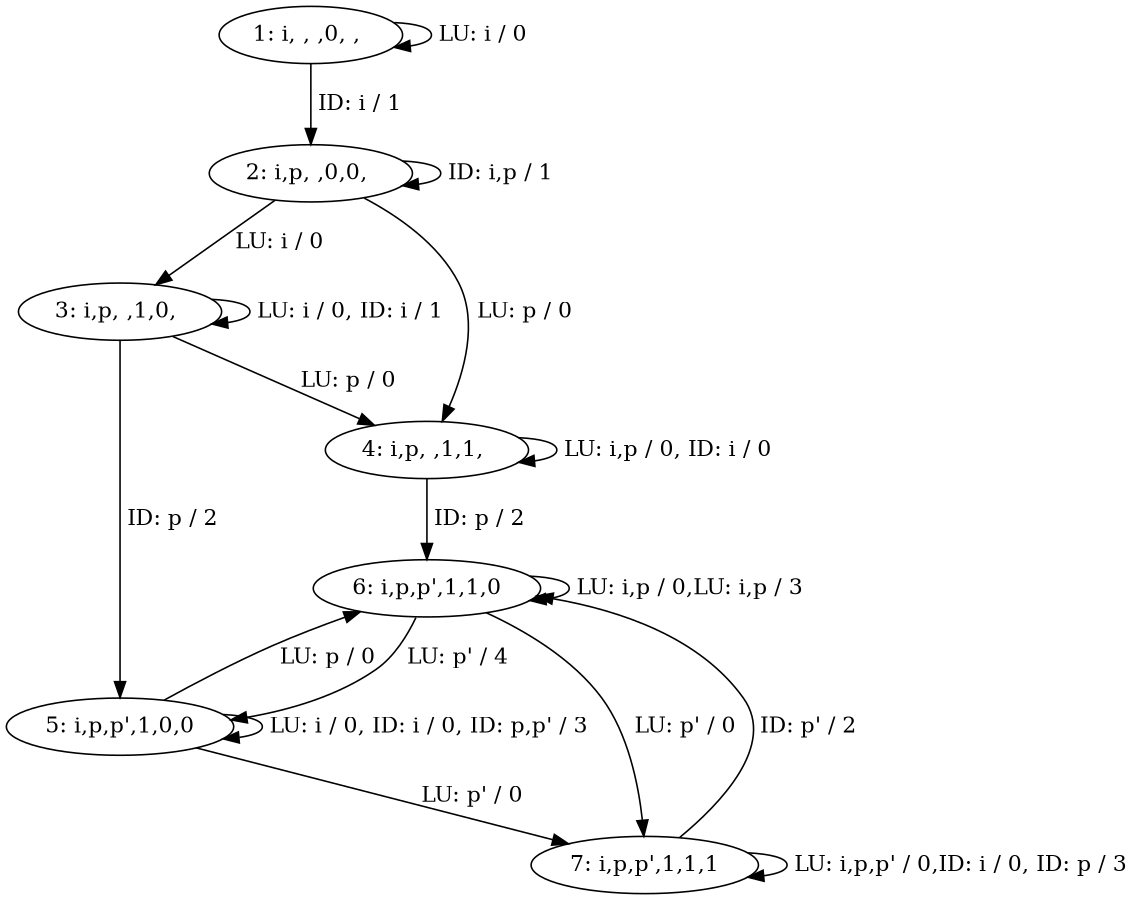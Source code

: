 digraph HN_states {
size = "9,6"
1 [shape = oval, label = "1: i, , ,0, , "]
2 [shape = oval, label = "2: i,p, ,0,0, "]
3 [shape = oval, label = "3: i,p, ,1,0, "]
4 [shape = oval, label = "4: i,p, ,1,1, "]
5 [shape = oval, label = "5: i,p,p',1,0,0"]
6 [shape = oval, label = "6: i,p,p',1,1,0"]
7 [shape = oval, label = "7: i,p,p',1,1,1"]

1 -> 2 [label = " ID: i / 1"]
1 -> 1 [label = " LU: i / 0"]


2 -> 3 [label = " LU: i / 0"]
2 -> 4 [label = " LU: p / 0"]
2 -> 2 [label = " ID: i,p / 1"]

3 -> 3 [label = " LU: i / 0, ID: i / 1"]
3 -> 4 [label = " LU: p / 0"]
3 -> 5 [label = " ID: p / 2"]

4 -> 4 [label = " LU: i,p / 0, ID: i / 0"]
4 -> 6 [label = " ID: p / 2"]


5 -> 5 [label = " LU: i / 0, ID: i / 0, ID: p,p' / 3"]
5 -> 6 [label = " LU: p / 0"]
5 -> 7 [label = " LU: p' / 0"]


6 -> 6 [label = " LU: i,p / 0,LU: i,p / 3"]
6 -> 7 [label = " LU: p' / 0"]
6 -> 5 [label = " LU: p' / 4"]


7 -> 7 [label = " LU: i,p,p' / 0,ID: i / 0, ID: p / 3"]
7 -> 6 [label = " ID: p' / 2"]
}

/*

action codes:
0: do nothing
1: generate a new pseudonym p_new, set p = p_new. embed p_new in an AV and send to the respective SN
2: generate a new pseudonym p_new, set p' = p_new, embed p_new in an AV and send to the respective SN
3: Do not generate any new pseudonym. embed the existing p' in an AV and send to the respective SN
4: gnerate a new pseudonym p_new. Set p = p' and P' = p_new. embed p_new in an AV and send to the respective SN

a -> b -> c;
b -> d;
a [shape=polygon,sides=5,peripheries=3,color=lightblue,style=filled];
c [shape=polygon,sides=4,skew=.4,label="hello world"]
d [shape=invtriangle];
e [shape=polygon,sides=4,distortion=.7];

*/
